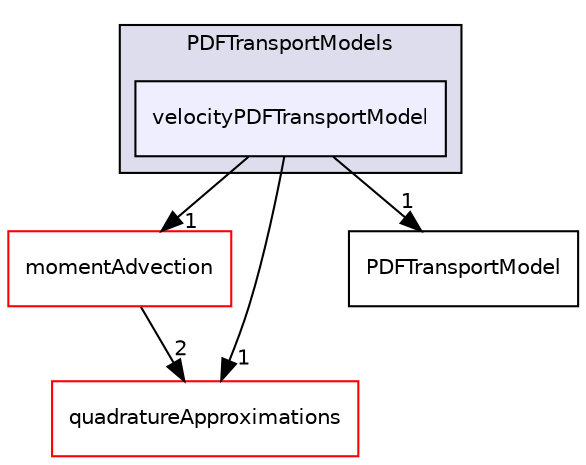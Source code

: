 digraph "velocityPDFTransportModel" {
  bgcolor=transparent;
  compound=true
  node [ fontsize="10", fontname="Helvetica"];
  edge [ labelfontsize="10", labelfontname="Helvetica"];
  subgraph clusterdir_a2511ae0788c5bf3ef079489002b5a51 {
    graph [ bgcolor="#ddddee", pencolor="black", label="PDFTransportModels" fontname="Helvetica", fontsize="10", URL="dir_a2511ae0788c5bf3ef079489002b5a51.html"]
  dir_9a2e299f5419fc0acab2e43dd9ad1f22 [shape=box, label="velocityPDFTransportModel", style="filled", fillcolor="#eeeeff", pencolor="black", URL="dir_9a2e299f5419fc0acab2e43dd9ad1f22.html"];
  }
  dir_1a1d8e7a8fbc26c9783a2a4005a1b47e [shape=box label="momentAdvection" color="red" URL="dir_1a1d8e7a8fbc26c9783a2a4005a1b47e.html"];
  dir_719cf215453ac00ed8aac873f3732925 [shape=box label="quadratureApproximations" color="red" URL="dir_719cf215453ac00ed8aac873f3732925.html"];
  dir_c7bb23c4c35074ff6c3bb01ead78aaa0 [shape=box label="PDFTransportModel" URL="dir_c7bb23c4c35074ff6c3bb01ead78aaa0.html"];
  dir_1a1d8e7a8fbc26c9783a2a4005a1b47e->dir_719cf215453ac00ed8aac873f3732925 [headlabel="2", labeldistance=1.5 headhref="dir_000144_000242.html"];
  dir_9a2e299f5419fc0acab2e43dd9ad1f22->dir_1a1d8e7a8fbc26c9783a2a4005a1b47e [headlabel="1", labeldistance=1.5 headhref="dir_000379_000144.html"];
  dir_9a2e299f5419fc0acab2e43dd9ad1f22->dir_719cf215453ac00ed8aac873f3732925 [headlabel="1", labeldistance=1.5 headhref="dir_000379_000242.html"];
  dir_9a2e299f5419fc0acab2e43dd9ad1f22->dir_c7bb23c4c35074ff6c3bb01ead78aaa0 [headlabel="1", labeldistance=1.5 headhref="dir_000379_000306.html"];
}
